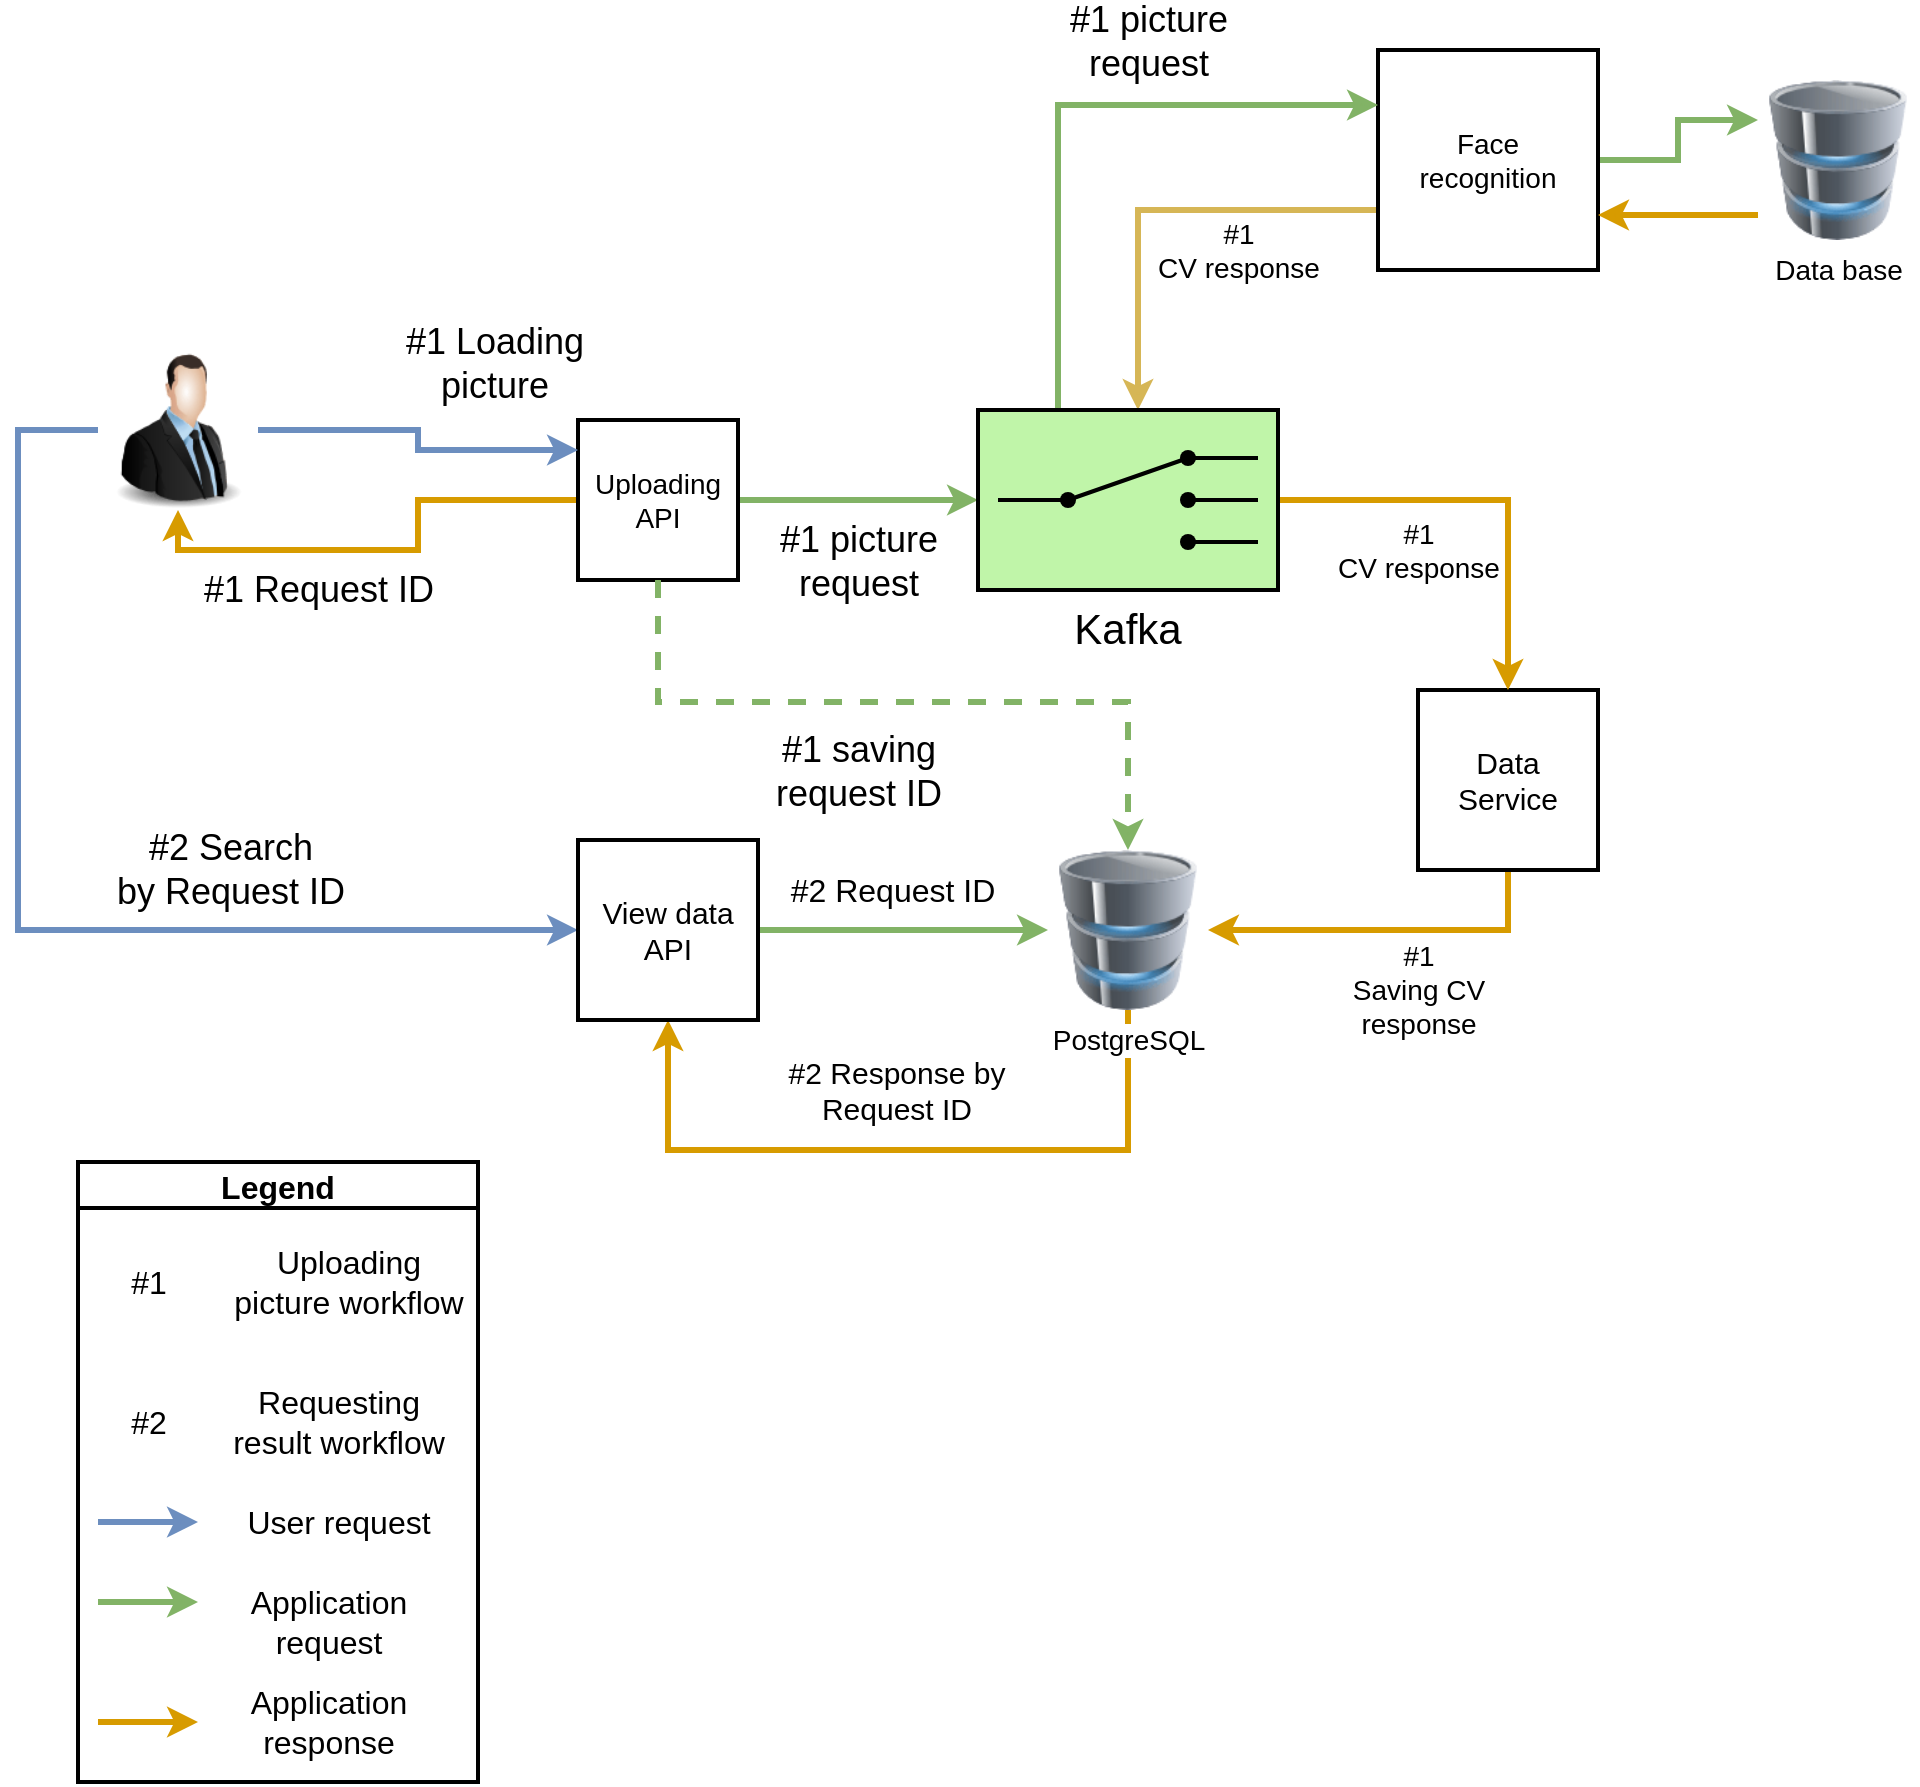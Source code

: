 <mxfile version="13.7.7" type="github">
  <diagram id="1TLgJJZaeOaR_Wd8QN8c" name="Page-1">
    <mxGraphModel dx="1383" dy="747" grid="1" gridSize="10" guides="1" tooltips="1" connect="1" arrows="1" fold="1" page="1" pageScale="1" pageWidth="850" pageHeight="1100" math="0" shadow="0">
      <root>
        <mxCell id="0" />
        <mxCell id="1" parent="0" />
        <mxCell id="hnMYHh887KvoQdc2plN0-47" style="edgeStyle=orthogonalEdgeStyle;rounded=0;orthogonalLoop=1;jettySize=auto;html=1;entryX=0;entryY=0.5;entryDx=0;entryDy=0;entryPerimeter=0;fontSize=21;fillColor=#d5e8d4;strokeColor=#82b366;strokeWidth=3;" edge="1" parent="1" source="hnMYHh887KvoQdc2plN0-14" target="hnMYHh887KvoQdc2plN0-46">
          <mxGeometry relative="1" as="geometry" />
        </mxCell>
        <mxCell id="hnMYHh887KvoQdc2plN0-49" value="#1 picture&lt;div style=&quot;font-size: 18px;&quot;&gt;request&lt;br style=&quot;font-size: 18px;&quot;&gt;&lt;/div&gt;" style="edgeLabel;html=1;align=center;verticalAlign=middle;resizable=0;points=[];fontSize=18;" vertex="1" connectable="0" parent="hnMYHh887KvoQdc2plN0-47">
          <mxGeometry x="-0.283" y="-1" relative="1" as="geometry">
            <mxPoint x="17" y="30" as="offset" />
          </mxGeometry>
        </mxCell>
        <mxCell id="hnMYHh887KvoQdc2plN0-66" style="edgeStyle=orthogonalEdgeStyle;rounded=0;orthogonalLoop=1;jettySize=auto;html=1;entryX=0.5;entryY=1;entryDx=0;entryDy=0;strokeWidth=3;fontSize=18;fillColor=#ffe6cc;strokeColor=#d79b00;" edge="1" parent="1" source="hnMYHh887KvoQdc2plN0-14" target="hnMYHh887KvoQdc2plN0-53">
          <mxGeometry relative="1" as="geometry" />
        </mxCell>
        <mxCell id="hnMYHh887KvoQdc2plN0-67" value="#1 Request ID" style="edgeLabel;html=1;align=center;verticalAlign=middle;resizable=0;points=[];fontSize=18;" vertex="1" connectable="0" parent="hnMYHh887KvoQdc2plN0-66">
          <mxGeometry x="0.151" relative="1" as="geometry">
            <mxPoint x="-14" y="20" as="offset" />
          </mxGeometry>
        </mxCell>
        <mxCell id="hnMYHh887KvoQdc2plN0-14" value="&lt;div style=&quot;font-size: 14px&quot;&gt;Uploading&lt;/div&gt;&lt;div&gt; API&lt;br&gt;&lt;/div&gt;" style="whiteSpace=wrap;html=1;aspect=fixed;strokeWidth=2;fontSize=14;" vertex="1" parent="1">
          <mxGeometry x="310" y="219" width="80" height="80" as="geometry" />
        </mxCell>
        <mxCell id="hnMYHh887KvoQdc2plN0-51" style="edgeStyle=orthogonalEdgeStyle;rounded=0;orthogonalLoop=1;jettySize=auto;html=1;strokeWidth=3;fontSize=21;fillColor=#fff2cc;strokeColor=#d6b656;" edge="1" parent="1" source="hnMYHh887KvoQdc2plN0-15" target="hnMYHh887KvoQdc2plN0-46">
          <mxGeometry relative="1" as="geometry">
            <mxPoint x="680" y="214" as="targetPoint" />
            <Array as="points">
              <mxPoint x="590" y="114" />
            </Array>
          </mxGeometry>
        </mxCell>
        <mxCell id="hnMYHh887KvoQdc2plN0-56" value="&lt;div&gt;#1&lt;/div&gt;&lt;div&gt;CV response&lt;/div&gt;" style="edgeLabel;html=1;align=center;verticalAlign=middle;resizable=0;points=[];fontSize=14;" vertex="1" connectable="0" parent="hnMYHh887KvoQdc2plN0-51">
          <mxGeometry x="-0.255" y="-2" relative="1" as="geometry">
            <mxPoint x="12" y="22" as="offset" />
          </mxGeometry>
        </mxCell>
        <mxCell id="hnMYHh887KvoQdc2plN0-95" style="edgeStyle=orthogonalEdgeStyle;rounded=0;orthogonalLoop=1;jettySize=auto;html=1;entryX=0;entryY=0.25;entryDx=0;entryDy=0;strokeWidth=3;fontSize=16;fillColor=#d5e8d4;strokeColor=#82b366;" edge="1" parent="1" source="hnMYHh887KvoQdc2plN0-15" target="hnMYHh887KvoQdc2plN0-93">
          <mxGeometry relative="1" as="geometry" />
        </mxCell>
        <mxCell id="hnMYHh887KvoQdc2plN0-15" value="&lt;div&gt;Face &lt;br&gt;&lt;/div&gt;&lt;div&gt;recognition&lt;/div&gt;" style="whiteSpace=wrap;html=1;aspect=fixed;strokeWidth=2;fontSize=14;" vertex="1" parent="1">
          <mxGeometry x="710" y="34" width="110" height="110" as="geometry" />
        </mxCell>
        <mxCell id="hnMYHh887KvoQdc2plN0-59" style="edgeStyle=orthogonalEdgeStyle;rounded=0;orthogonalLoop=1;jettySize=auto;html=1;entryX=1;entryY=0.5;entryDx=0;entryDy=0;strokeWidth=3;fontSize=14;fillColor=#ffe6cc;strokeColor=#d79b00;" edge="1" parent="1" source="hnMYHh887KvoQdc2plN0-16" target="hnMYHh887KvoQdc2plN0-58">
          <mxGeometry relative="1" as="geometry">
            <Array as="points">
              <mxPoint x="775" y="474" />
            </Array>
          </mxGeometry>
        </mxCell>
        <mxCell id="hnMYHh887KvoQdc2plN0-61" value="&lt;div&gt;#1 &lt;br&gt;&lt;/div&gt;&lt;div&gt;Saving CV&lt;/div&gt;&lt;div&gt; response&lt;/div&gt;" style="edgeLabel;html=1;align=center;verticalAlign=middle;resizable=0;points=[];fontSize=14;" vertex="1" connectable="0" parent="hnMYHh887KvoQdc2plN0-59">
          <mxGeometry x="0.578" y="-1" relative="1" as="geometry">
            <mxPoint x="67" y="31" as="offset" />
          </mxGeometry>
        </mxCell>
        <mxCell id="hnMYHh887KvoQdc2plN0-16" value="&lt;div&gt;Data&lt;/div&gt;&lt;div&gt;Service&lt;/div&gt;" style="whiteSpace=wrap;html=1;aspect=fixed;strokeWidth=2;fontSize=15;" vertex="1" parent="1">
          <mxGeometry x="730" y="354" width="90" height="90" as="geometry" />
        </mxCell>
        <mxCell id="hnMYHh887KvoQdc2plN0-48" style="edgeStyle=orthogonalEdgeStyle;rounded=0;orthogonalLoop=1;jettySize=auto;html=1;entryX=0;entryY=0.25;entryDx=0;entryDy=0;fontSize=21;fillColor=#d5e8d4;strokeColor=#82b366;strokeWidth=3;" edge="1" parent="1" source="hnMYHh887KvoQdc2plN0-46" target="hnMYHh887KvoQdc2plN0-15">
          <mxGeometry relative="1" as="geometry">
            <Array as="points">
              <mxPoint x="550" y="62" />
            </Array>
          </mxGeometry>
        </mxCell>
        <mxCell id="hnMYHh887KvoQdc2plN0-50" value="&lt;div style=&quot;font-size: 18px;&quot;&gt;#1 picture&lt;/div&gt;&lt;div style=&quot;font-size: 18px;&quot;&gt;request&lt;br style=&quot;font-size: 18px;&quot;&gt;&lt;/div&gt;" style="edgeLabel;html=1;align=center;verticalAlign=middle;resizable=0;points=[];fontSize=18;" vertex="1" connectable="0" parent="hnMYHh887KvoQdc2plN0-48">
          <mxGeometry x="-0.143" y="-1" relative="1" as="geometry">
            <mxPoint x="44" y="-50" as="offset" />
          </mxGeometry>
        </mxCell>
        <mxCell id="hnMYHh887KvoQdc2plN0-52" style="edgeStyle=orthogonalEdgeStyle;rounded=0;orthogonalLoop=1;jettySize=auto;html=1;entryX=0.5;entryY=0;entryDx=0;entryDy=0;strokeWidth=3;fontSize=21;fillColor=#ffe6cc;strokeColor=#d79b00;" edge="1" parent="1" source="hnMYHh887KvoQdc2plN0-46" target="hnMYHh887KvoQdc2plN0-16">
          <mxGeometry relative="1" as="geometry" />
        </mxCell>
        <mxCell id="hnMYHh887KvoQdc2plN0-57" value="&lt;div&gt;#1 &lt;br&gt;&lt;/div&gt;&lt;div&gt;CV response&lt;/div&gt;" style="edgeLabel;html=1;align=center;verticalAlign=middle;resizable=0;points=[];fontSize=14;" vertex="1" connectable="0" parent="hnMYHh887KvoQdc2plN0-52">
          <mxGeometry x="-0.019" y="2" relative="1" as="geometry">
            <mxPoint x="-33" y="27" as="offset" />
          </mxGeometry>
        </mxCell>
        <mxCell id="hnMYHh887KvoQdc2plN0-46" value="Kafka" style="strokeWidth=2;outlineConnect=0;dashed=0;align=center;fontSize=21;fillColor=#c0f5a9;verticalLabelPosition=bottom;verticalAlign=top;shape=mxgraph.eip.content_based_router;" vertex="1" parent="1">
          <mxGeometry x="510" y="214" width="150" height="90" as="geometry" />
        </mxCell>
        <mxCell id="hnMYHh887KvoQdc2plN0-54" style="edgeStyle=orthogonalEdgeStyle;rounded=0;orthogonalLoop=1;jettySize=auto;html=1;strokeWidth=3;fontSize=21;fillColor=#dae8fc;strokeColor=#6c8ebf;" edge="1" parent="1" source="hnMYHh887KvoQdc2plN0-53">
          <mxGeometry relative="1" as="geometry">
            <mxPoint x="310" y="234" as="targetPoint" />
            <Array as="points">
              <mxPoint x="230" y="224" />
              <mxPoint x="230" y="234" />
              <mxPoint x="310" y="234" />
            </Array>
          </mxGeometry>
        </mxCell>
        <mxCell id="hnMYHh887KvoQdc2plN0-63" value="&lt;div style=&quot;font-size: 18px&quot;&gt;#1 Loading &lt;br style=&quot;font-size: 18px&quot;&gt;&lt;/div&gt;&lt;div style=&quot;font-size: 18px&quot;&gt;picture&lt;/div&gt;" style="edgeLabel;html=1;align=center;verticalAlign=middle;resizable=0;points=[];fontSize=18;" vertex="1" connectable="0" parent="hnMYHh887KvoQdc2plN0-54">
          <mxGeometry x="0.035" y="18" relative="1" as="geometry">
            <mxPoint x="20" y="-41" as="offset" />
          </mxGeometry>
        </mxCell>
        <mxCell id="hnMYHh887KvoQdc2plN0-64" style="edgeStyle=orthogonalEdgeStyle;rounded=0;orthogonalLoop=1;jettySize=auto;html=1;entryX=0;entryY=0.5;entryDx=0;entryDy=0;strokeWidth=3;fontSize=18;fillColor=#dae8fc;strokeColor=#6c8ebf;" edge="1" parent="1" source="hnMYHh887KvoQdc2plN0-53" target="hnMYHh887KvoQdc2plN0-62">
          <mxGeometry relative="1" as="geometry">
            <Array as="points">
              <mxPoint x="30" y="224" />
              <mxPoint x="30" y="474" />
            </Array>
          </mxGeometry>
        </mxCell>
        <mxCell id="hnMYHh887KvoQdc2plN0-65" value="&lt;div&gt;#2 Search &lt;br&gt;&lt;/div&gt;&lt;div&gt;by Request ID&lt;br&gt;&lt;/div&gt;" style="edgeLabel;html=1;align=center;verticalAlign=middle;resizable=0;points=[];fontSize=18;" vertex="1" connectable="0" parent="hnMYHh887KvoQdc2plN0-64">
          <mxGeometry x="0.348" y="2" relative="1" as="geometry">
            <mxPoint x="12" y="-28" as="offset" />
          </mxGeometry>
        </mxCell>
        <mxCell id="hnMYHh887KvoQdc2plN0-53" value="" style="image;html=1;image=img/lib/clip_art/people/Suit_Man_128x128.png;fontSize=21;" vertex="1" parent="1">
          <mxGeometry x="70" y="184" width="80" height="80" as="geometry" />
        </mxCell>
        <mxCell id="hnMYHh887KvoQdc2plN0-71" style="edgeStyle=orthogonalEdgeStyle;rounded=0;orthogonalLoop=1;jettySize=auto;html=1;entryX=0.5;entryY=1;entryDx=0;entryDy=0;strokeWidth=3;fontSize=18;fillColor=#ffe6cc;strokeColor=#d79b00;" edge="1" parent="1" source="hnMYHh887KvoQdc2plN0-58" target="hnMYHh887KvoQdc2plN0-62">
          <mxGeometry relative="1" as="geometry">
            <Array as="points">
              <mxPoint x="585" y="584" />
              <mxPoint x="355" y="584" />
            </Array>
          </mxGeometry>
        </mxCell>
        <mxCell id="hnMYHh887KvoQdc2plN0-72" value="&lt;div style=&quot;font-size: 15px&quot;&gt;#2 Response by &lt;br style=&quot;font-size: 15px&quot;&gt;&lt;/div&gt;&lt;div style=&quot;font-size: 15px&quot;&gt;Request ID&lt;br style=&quot;font-size: 15px&quot;&gt;&lt;/div&gt;" style="edgeLabel;html=1;align=center;verticalAlign=middle;resizable=0;points=[];fontSize=15;" vertex="1" connectable="0" parent="hnMYHh887KvoQdc2plN0-71">
          <mxGeometry x="0.154" y="6" relative="1" as="geometry">
            <mxPoint x="24" y="-36" as="offset" />
          </mxGeometry>
        </mxCell>
        <mxCell id="hnMYHh887KvoQdc2plN0-58" value="PostgreSQL" style="image;html=1;image=img/lib/clip_art/computers/Database_128x128.png;strokeWidth=2;fontSize=14;" vertex="1" parent="1">
          <mxGeometry x="545" y="434" width="80" height="80" as="geometry" />
        </mxCell>
        <mxCell id="hnMYHh887KvoQdc2plN0-69" style="edgeStyle=orthogonalEdgeStyle;rounded=0;orthogonalLoop=1;jettySize=auto;html=1;strokeWidth=3;fontSize=18;fillColor=#d5e8d4;strokeColor=#82b366;" edge="1" parent="1" source="hnMYHh887KvoQdc2plN0-62" target="hnMYHh887KvoQdc2plN0-58">
          <mxGeometry relative="1" as="geometry" />
        </mxCell>
        <mxCell id="hnMYHh887KvoQdc2plN0-70" value="#2 Request ID" style="edgeLabel;html=1;align=center;verticalAlign=middle;resizable=0;points=[];fontSize=16;" vertex="1" connectable="0" parent="hnMYHh887KvoQdc2plN0-69">
          <mxGeometry x="-0.28" y="-4" relative="1" as="geometry">
            <mxPoint x="15" y="-24" as="offset" />
          </mxGeometry>
        </mxCell>
        <mxCell id="hnMYHh887KvoQdc2plN0-62" value="&lt;div&gt;View data&lt;/div&gt;&lt;div&gt;API&lt;br&gt;&lt;/div&gt;" style="whiteSpace=wrap;html=1;aspect=fixed;strokeWidth=2;fontSize=15;" vertex="1" parent="1">
          <mxGeometry x="310" y="429" width="90" height="90" as="geometry" />
        </mxCell>
        <mxCell id="hnMYHh887KvoQdc2plN0-82" value="Legend" style="swimlane;strokeWidth=2;fontSize=16;" vertex="1" parent="1">
          <mxGeometry x="60" y="590" width="200" height="310" as="geometry" />
        </mxCell>
        <mxCell id="hnMYHh887KvoQdc2plN0-83" value="&lt;div&gt;Uploading &lt;br&gt;&lt;/div&gt;&lt;div&gt;picture workflow&lt;/div&gt;" style="text;html=1;align=center;verticalAlign=middle;resizable=0;points=[];autosize=1;fontSize=16;" vertex="1" parent="hnMYHh887KvoQdc2plN0-82">
          <mxGeometry x="70" y="40" width="130" height="40" as="geometry" />
        </mxCell>
        <mxCell id="hnMYHh887KvoQdc2plN0-84" value="#1" style="text;html=1;align=center;verticalAlign=middle;resizable=0;points=[];autosize=1;fontSize=16;" vertex="1" parent="hnMYHh887KvoQdc2plN0-82">
          <mxGeometry x="20" y="50" width="30" height="20" as="geometry" />
        </mxCell>
        <mxCell id="hnMYHh887KvoQdc2plN0-85" value="#2" style="text;html=1;align=center;verticalAlign=middle;resizable=0;points=[];autosize=1;fontSize=16;" vertex="1" parent="hnMYHh887KvoQdc2plN0-82">
          <mxGeometry x="20" y="120" width="30" height="20" as="geometry" />
        </mxCell>
        <mxCell id="hnMYHh887KvoQdc2plN0-86" value="&lt;div&gt;Requesting &lt;br&gt;&lt;/div&gt;&lt;div&gt;result workflow&lt;/div&gt;" style="text;html=1;align=center;verticalAlign=middle;resizable=0;points=[];autosize=1;fontSize=16;" vertex="1" parent="hnMYHh887KvoQdc2plN0-82">
          <mxGeometry x="70" y="110" width="120" height="40" as="geometry" />
        </mxCell>
        <mxCell id="hnMYHh887KvoQdc2plN0-87" value="" style="endArrow=classic;html=1;strokeWidth=3;fontSize=16;fillColor=#dae8fc;strokeColor=#6c8ebf;" edge="1" parent="hnMYHh887KvoQdc2plN0-82">
          <mxGeometry width="50" height="50" relative="1" as="geometry">
            <mxPoint x="10" y="180" as="sourcePoint" />
            <mxPoint x="60" y="180" as="targetPoint" />
          </mxGeometry>
        </mxCell>
        <mxCell id="hnMYHh887KvoQdc2plN0-88" value="User request" style="text;html=1;align=center;verticalAlign=middle;resizable=0;points=[];autosize=1;fontSize=16;" vertex="1" parent="hnMYHh887KvoQdc2plN0-82">
          <mxGeometry x="75" y="170" width="110" height="20" as="geometry" />
        </mxCell>
        <mxCell id="hnMYHh887KvoQdc2plN0-89" value="" style="endArrow=classic;html=1;strokeWidth=3;fontSize=16;fillColor=#d5e8d4;strokeColor=#82b366;" edge="1" parent="hnMYHh887KvoQdc2plN0-82">
          <mxGeometry width="50" height="50" relative="1" as="geometry">
            <mxPoint x="10" y="220" as="sourcePoint" />
            <mxPoint x="60" y="220" as="targetPoint" />
          </mxGeometry>
        </mxCell>
        <mxCell id="hnMYHh887KvoQdc2plN0-90" value="&lt;div&gt;Application &lt;br&gt;&lt;/div&gt;&lt;div&gt;request&lt;/div&gt;" style="text;html=1;align=center;verticalAlign=middle;resizable=0;points=[];autosize=1;fontSize=16;" vertex="1" parent="hnMYHh887KvoQdc2plN0-82">
          <mxGeometry x="75" y="210" width="100" height="40" as="geometry" />
        </mxCell>
        <mxCell id="hnMYHh887KvoQdc2plN0-91" value="" style="endArrow=classic;html=1;strokeWidth=3;fontSize=16;fillColor=#ffe6cc;strokeColor=#d79b00;" edge="1" parent="hnMYHh887KvoQdc2plN0-82">
          <mxGeometry width="50" height="50" relative="1" as="geometry">
            <mxPoint x="10" y="280" as="sourcePoint" />
            <mxPoint x="60" y="280" as="targetPoint" />
          </mxGeometry>
        </mxCell>
        <mxCell id="hnMYHh887KvoQdc2plN0-92" value="&lt;div&gt;Application&lt;/div&gt;&lt;div&gt;response&lt;br&gt;&lt;/div&gt;" style="text;html=1;align=center;verticalAlign=middle;resizable=0;points=[];autosize=1;fontSize=16;" vertex="1" parent="hnMYHh887KvoQdc2plN0-82">
          <mxGeometry x="75" y="260" width="100" height="40" as="geometry" />
        </mxCell>
        <mxCell id="hnMYHh887KvoQdc2plN0-96" style="edgeStyle=orthogonalEdgeStyle;rounded=0;orthogonalLoop=1;jettySize=auto;html=1;entryX=1;entryY=0.75;entryDx=0;entryDy=0;strokeWidth=3;fontSize=16;fillColor=#ffe6cc;strokeColor=#d79b00;" edge="1" parent="1" source="hnMYHh887KvoQdc2plN0-93" target="hnMYHh887KvoQdc2plN0-15">
          <mxGeometry relative="1" as="geometry">
            <Array as="points">
              <mxPoint x="860" y="117" />
            </Array>
          </mxGeometry>
        </mxCell>
        <mxCell id="hnMYHh887KvoQdc2plN0-93" value="Data base" style="image;html=1;image=img/lib/clip_art/computers/Database_128x128.png;strokeWidth=2;fontSize=14;" vertex="1" parent="1">
          <mxGeometry x="900" y="49" width="80" height="80" as="geometry" />
        </mxCell>
        <mxCell id="hnMYHh887KvoQdc2plN0-97" style="edgeStyle=orthogonalEdgeStyle;rounded=0;orthogonalLoop=1;jettySize=auto;html=1;entryX=0.5;entryY=0;entryDx=0;entryDy=0;fontSize=21;fillColor=#d5e8d4;strokeColor=#82b366;strokeWidth=3;exitX=0.5;exitY=1;exitDx=0;exitDy=0;dashed=1;" edge="1" parent="1" source="hnMYHh887KvoQdc2plN0-14" target="hnMYHh887KvoQdc2plN0-58">
          <mxGeometry relative="1" as="geometry">
            <mxPoint x="400" y="269" as="sourcePoint" />
            <mxPoint x="520" y="269" as="targetPoint" />
            <Array as="points">
              <mxPoint x="350" y="360" />
              <mxPoint x="585" y="360" />
            </Array>
          </mxGeometry>
        </mxCell>
        <mxCell id="hnMYHh887KvoQdc2plN0-98" value="#1 saving&lt;div style=&quot;font-size: 18px&quot;&gt;request ID&lt;br style=&quot;font-size: 18px&quot;&gt;&lt;/div&gt;" style="edgeLabel;html=1;align=center;verticalAlign=middle;resizable=0;points=[];fontSize=18;" vertex="1" connectable="0" parent="hnMYHh887KvoQdc2plN0-97">
          <mxGeometry x="-0.283" y="-1" relative="1" as="geometry">
            <mxPoint x="28" y="34" as="offset" />
          </mxGeometry>
        </mxCell>
      </root>
    </mxGraphModel>
  </diagram>
</mxfile>
